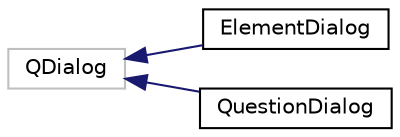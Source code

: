 digraph "Graphical Class Hierarchy"
{
 // LATEX_PDF_SIZE
  edge [fontname="Helvetica",fontsize="10",labelfontname="Helvetica",labelfontsize="10"];
  node [fontname="Helvetica",fontsize="10",shape=record];
  rankdir="LR";
  Node7 [label="QDialog",height=0.2,width=0.4,color="grey75", fillcolor="white", style="filled",tooltip=" "];
  Node7 -> Node0 [dir="back",color="midnightblue",fontsize="10",style="solid",fontname="Helvetica"];
  Node0 [label="ElementDialog",height=0.2,width=0.4,color="black", fillcolor="white", style="filled",URL="$classElementDialog.html",tooltip="The ElementDialog class responsible for the dialog that opens when you click to an element button."];
  Node7 -> Node9 [dir="back",color="midnightblue",fontsize="10",style="solid",fontname="Helvetica"];
  Node9 [label="QuestionDialog",height=0.2,width=0.4,color="black", fillcolor="white", style="filled",URL="$classQuestionDialog.html",tooltip="The QuestionDialog class represents the frontend part of the questions."];
}
